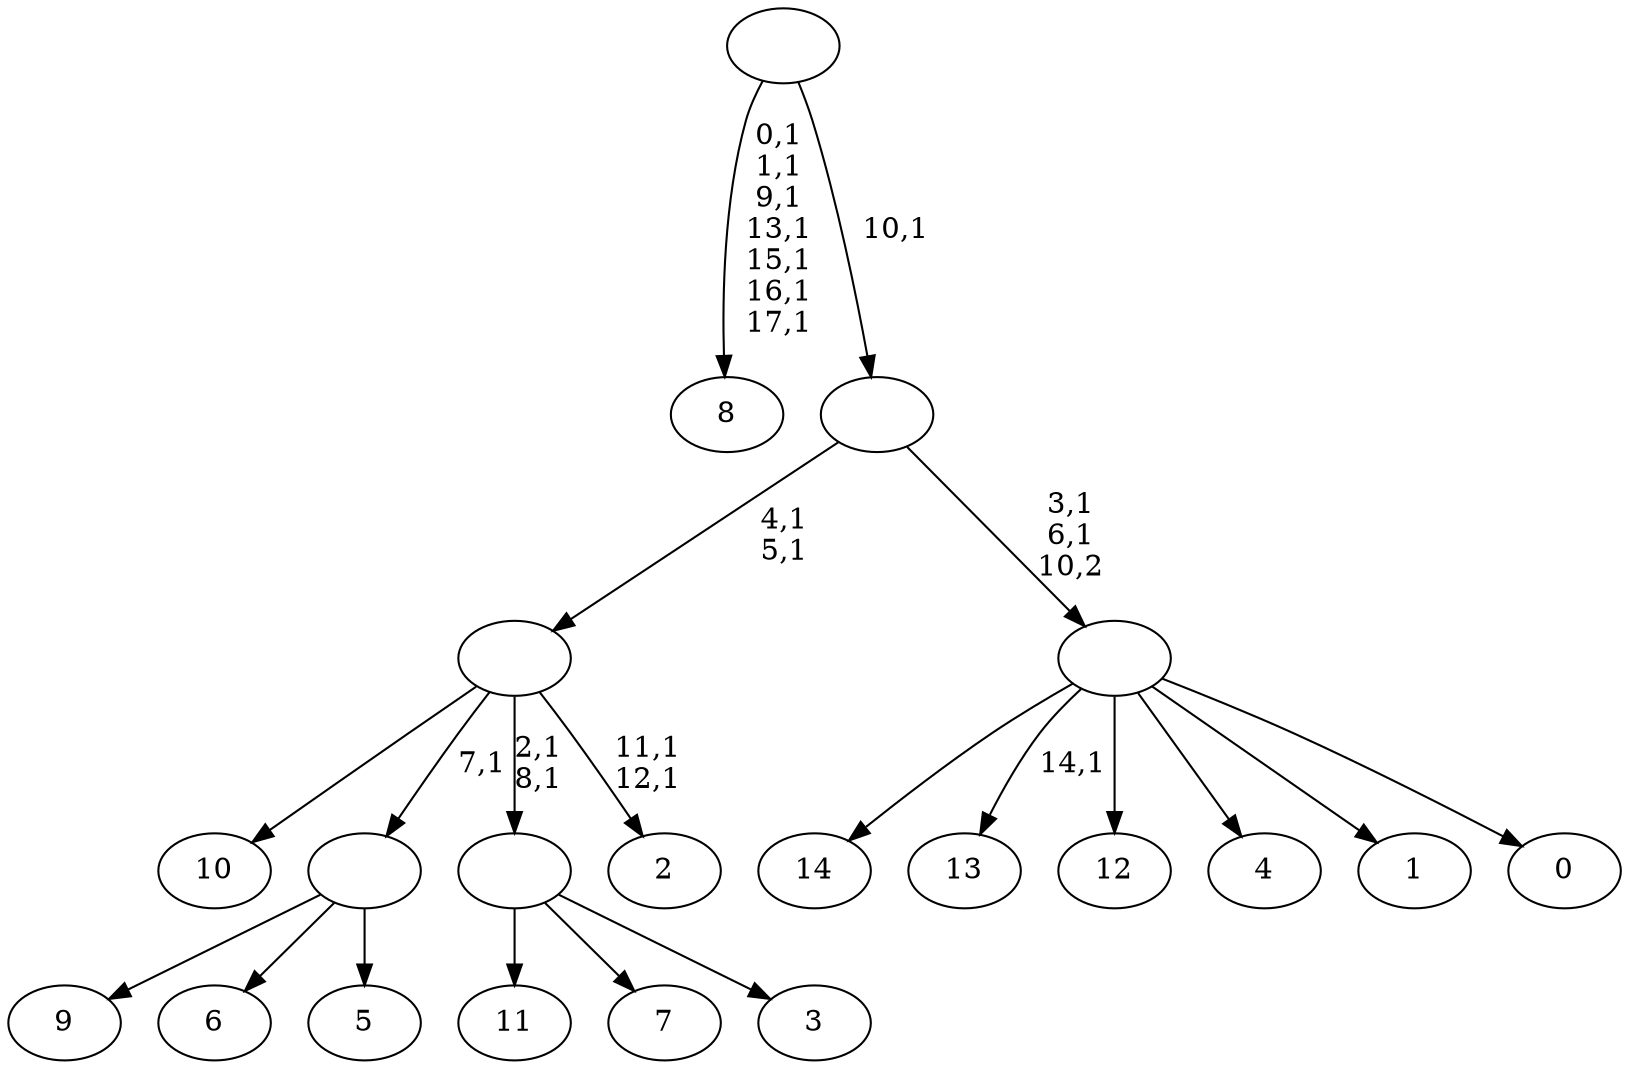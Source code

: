 digraph T {
	33 [label="14"]
	32 [label="13"]
	30 [label="12"]
	29 [label="11"]
	28 [label="10"]
	27 [label="9"]
	26 [label="8"]
	18 [label="7"]
	17 [label="6"]
	16 [label="5"]
	15 [label=""]
	14 [label="4"]
	13 [label="3"]
	12 [label=""]
	10 [label="2"]
	7 [label=""]
	5 [label="1"]
	4 [label="0"]
	3 [label=""]
	1 [label=""]
	0 [label=""]
	15 -> 27 [label=""]
	15 -> 17 [label=""]
	15 -> 16 [label=""]
	12 -> 29 [label=""]
	12 -> 18 [label=""]
	12 -> 13 [label=""]
	7 -> 10 [label="11,1\n12,1"]
	7 -> 12 [label="2,1\n8,1"]
	7 -> 28 [label=""]
	7 -> 15 [label="7,1"]
	3 -> 32 [label="14,1"]
	3 -> 33 [label=""]
	3 -> 30 [label=""]
	3 -> 14 [label=""]
	3 -> 5 [label=""]
	3 -> 4 [label=""]
	1 -> 3 [label="3,1\n6,1\n10,2"]
	1 -> 7 [label="4,1\n5,1"]
	0 -> 26 [label="0,1\n1,1\n9,1\n13,1\n15,1\n16,1\n17,1"]
	0 -> 1 [label="10,1"]
}
